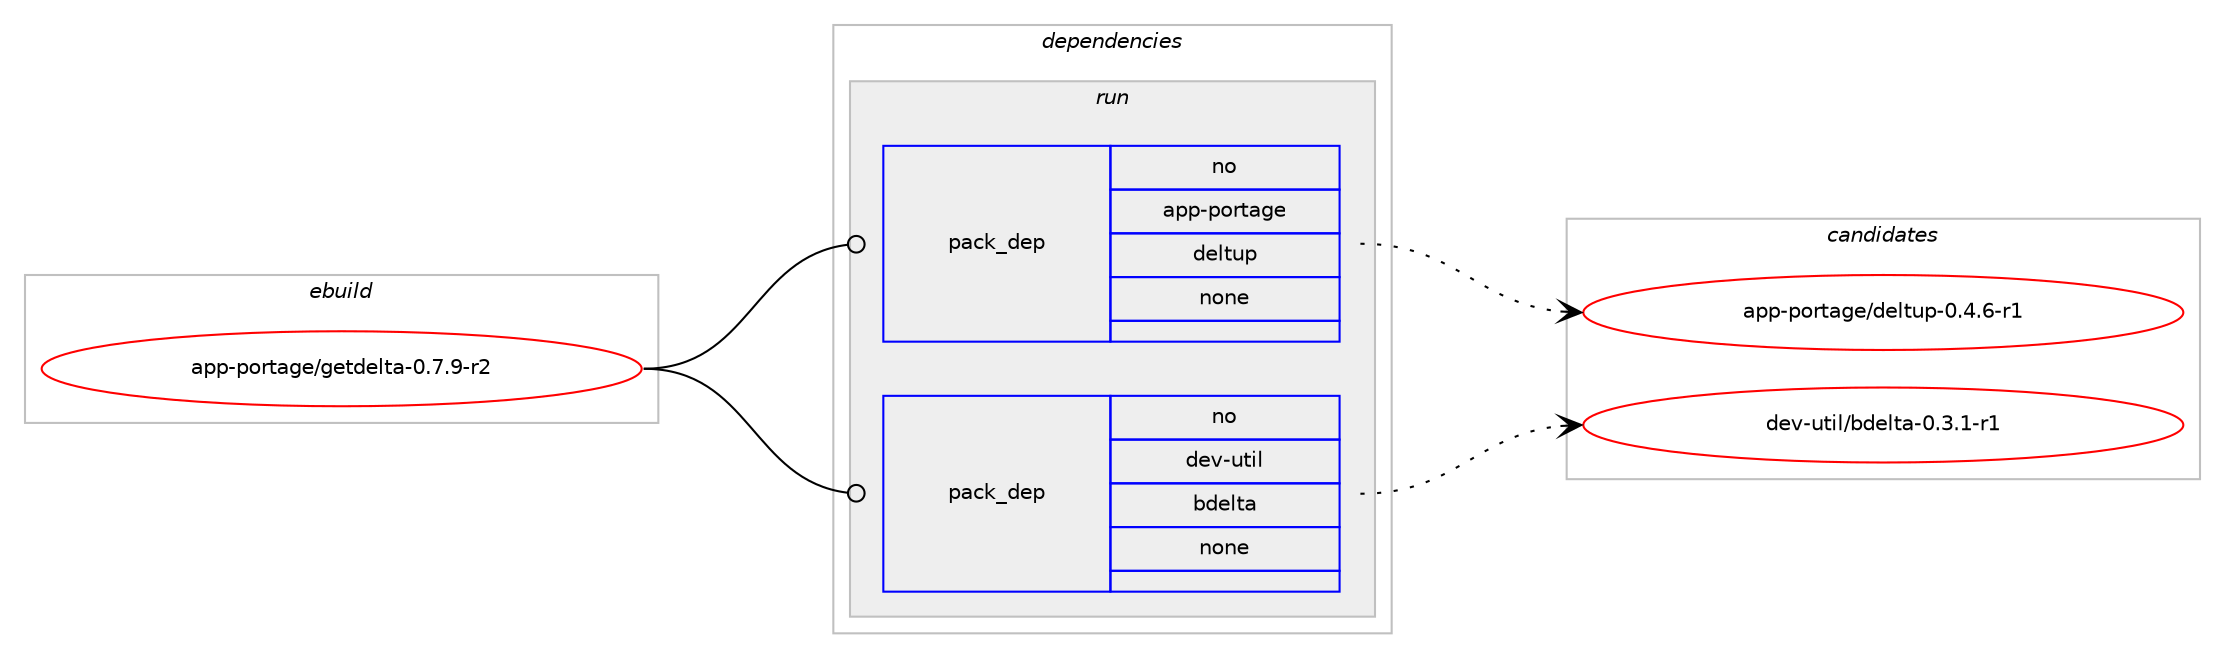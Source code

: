 digraph prolog {

# *************
# Graph options
# *************

newrank=true;
concentrate=true;
compound=true;
graph [rankdir=LR,fontname=Helvetica,fontsize=10,ranksep=1.5];#, ranksep=2.5, nodesep=0.2];
edge  [arrowhead=vee];
node  [fontname=Helvetica,fontsize=10];

# **********
# The ebuild
# **********

subgraph cluster_leftcol {
color=gray;
rank=same;
label=<<i>ebuild</i>>;
id [label="app-portage/getdelta-0.7.9-r2", color=red, width=4, href="../app-portage/getdelta-0.7.9-r2.svg"];
}

# ****************
# The dependencies
# ****************

subgraph cluster_midcol {
color=gray;
label=<<i>dependencies</i>>;
subgraph cluster_compile {
fillcolor="#eeeeee";
style=filled;
label=<<i>compile</i>>;
}
subgraph cluster_compileandrun {
fillcolor="#eeeeee";
style=filled;
label=<<i>compile and run</i>>;
}
subgraph cluster_run {
fillcolor="#eeeeee";
style=filled;
label=<<i>run</i>>;
subgraph pack930721 {
dependency1306006 [label=<<TABLE BORDER="0" CELLBORDER="1" CELLSPACING="0" CELLPADDING="4" WIDTH="220"><TR><TD ROWSPAN="6" CELLPADDING="30">pack_dep</TD></TR><TR><TD WIDTH="110">no</TD></TR><TR><TD>app-portage</TD></TR><TR><TD>deltup</TD></TR><TR><TD>none</TD></TR><TR><TD></TD></TR></TABLE>>, shape=none, color=blue];
}
id:e -> dependency1306006:w [weight=20,style="solid",arrowhead="odot"];
subgraph pack930722 {
dependency1306007 [label=<<TABLE BORDER="0" CELLBORDER="1" CELLSPACING="0" CELLPADDING="4" WIDTH="220"><TR><TD ROWSPAN="6" CELLPADDING="30">pack_dep</TD></TR><TR><TD WIDTH="110">no</TD></TR><TR><TD>dev-util</TD></TR><TR><TD>bdelta</TD></TR><TR><TD>none</TD></TR><TR><TD></TD></TR></TABLE>>, shape=none, color=blue];
}
id:e -> dependency1306007:w [weight=20,style="solid",arrowhead="odot"];
}
}

# **************
# The candidates
# **************

subgraph cluster_choices {
rank=same;
color=gray;
label=<<i>candidates</i>>;

subgraph choice930721 {
color=black;
nodesep=1;
choice971121124511211111411697103101471001011081161171124548465246544511449 [label="app-portage/deltup-0.4.6-r1", color=red, width=4,href="../app-portage/deltup-0.4.6-r1.svg"];
dependency1306006:e -> choice971121124511211111411697103101471001011081161171124548465246544511449:w [style=dotted,weight="100"];
}
subgraph choice930722 {
color=black;
nodesep=1;
choice100101118451171161051084798100101108116974548465146494511449 [label="dev-util/bdelta-0.3.1-r1", color=red, width=4,href="../dev-util/bdelta-0.3.1-r1.svg"];
dependency1306007:e -> choice100101118451171161051084798100101108116974548465146494511449:w [style=dotted,weight="100"];
}
}

}
